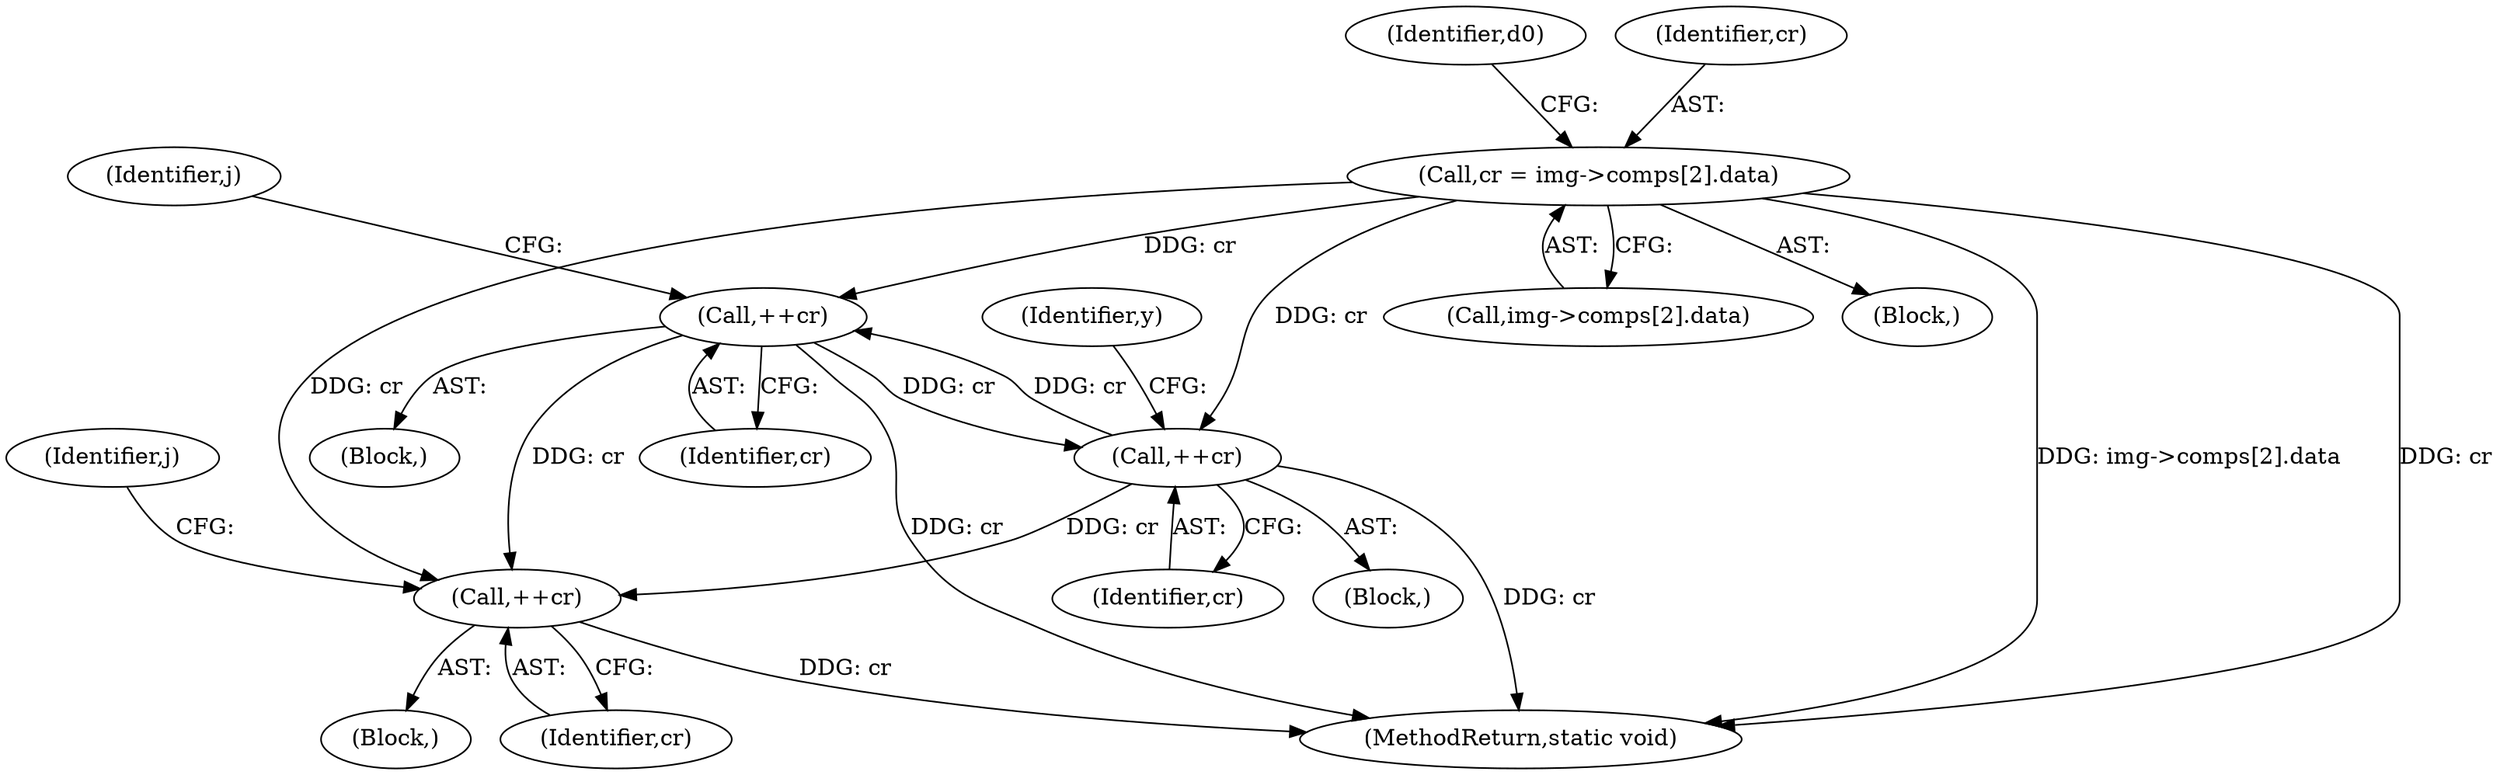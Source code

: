 digraph "0_openjpeg_15f081c89650dccee4aa4ae66f614c3fdb268767_0@array" {
"1000194" [label="(Call,cr = img->comps[2].data)"];
"1000389" [label="(Call,++cr)"];
"1000438" [label="(Call,++cr)"];
"1000515" [label="(Call,++cr)"];
"1000695" [label="(MethodReturn,static void)"];
"1000472" [label="(Block,)"];
"1000441" [label="(Identifier,y)"];
"1000389" [label="(Call,++cr)"];
"1000194" [label="(Call,cr = img->comps[2].data)"];
"1000196" [label="(Call,img->comps[2].data)"];
"1000306" [label="(Block,)"];
"1000390" [label="(Identifier,cr)"];
"1000103" [label="(Block,)"];
"1000439" [label="(Identifier,cr)"];
"1000470" [label="(Identifier,j)"];
"1000395" [label="(Block,)"];
"1000515" [label="(Call,++cr)"];
"1000204" [label="(Identifier,d0)"];
"1000195" [label="(Identifier,cr)"];
"1000438" [label="(Call,++cr)"];
"1000304" [label="(Identifier,j)"];
"1000516" [label="(Identifier,cr)"];
"1000194" -> "1000103"  [label="AST: "];
"1000194" -> "1000196"  [label="CFG: "];
"1000195" -> "1000194"  [label="AST: "];
"1000196" -> "1000194"  [label="AST: "];
"1000204" -> "1000194"  [label="CFG: "];
"1000194" -> "1000695"  [label="DDG: cr"];
"1000194" -> "1000695"  [label="DDG: img->comps[2].data"];
"1000194" -> "1000389"  [label="DDG: cr"];
"1000194" -> "1000438"  [label="DDG: cr"];
"1000194" -> "1000515"  [label="DDG: cr"];
"1000389" -> "1000306"  [label="AST: "];
"1000389" -> "1000390"  [label="CFG: "];
"1000390" -> "1000389"  [label="AST: "];
"1000304" -> "1000389"  [label="CFG: "];
"1000389" -> "1000695"  [label="DDG: cr"];
"1000438" -> "1000389"  [label="DDG: cr"];
"1000389" -> "1000438"  [label="DDG: cr"];
"1000389" -> "1000515"  [label="DDG: cr"];
"1000438" -> "1000395"  [label="AST: "];
"1000438" -> "1000439"  [label="CFG: "];
"1000439" -> "1000438"  [label="AST: "];
"1000441" -> "1000438"  [label="CFG: "];
"1000438" -> "1000695"  [label="DDG: cr"];
"1000438" -> "1000515"  [label="DDG: cr"];
"1000515" -> "1000472"  [label="AST: "];
"1000515" -> "1000516"  [label="CFG: "];
"1000516" -> "1000515"  [label="AST: "];
"1000470" -> "1000515"  [label="CFG: "];
"1000515" -> "1000695"  [label="DDG: cr"];
}
